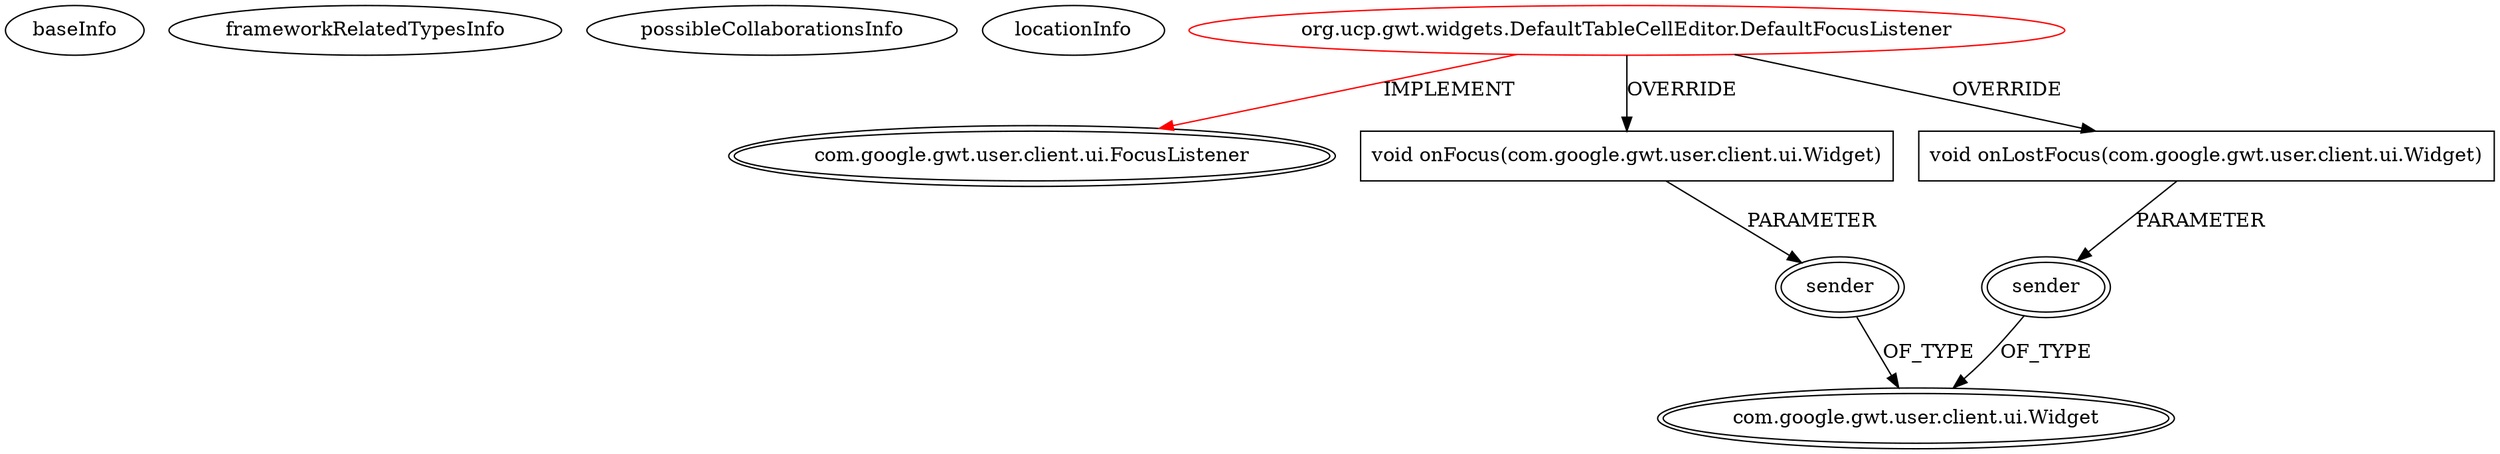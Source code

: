 digraph {
baseInfo[graphId=2978,category="extension_graph",isAnonymous=false,possibleRelation=false]
frameworkRelatedTypesInfo[0="com.google.gwt.user.client.ui.FocusListener"]
possibleCollaborationsInfo[]
locationInfo[projectName="hmiguellima-ugat",filePath="/hmiguellima-ugat/ugat-master/src/org/ucp/gwt/widgets/DefaultTableCellEditor.java",contextSignature="DefaultFocusListener",graphId="2978"]
0[label="org.ucp.gwt.widgets.DefaultTableCellEditor.DefaultFocusListener",vertexType="ROOT_CLIENT_CLASS_DECLARATION",isFrameworkType=false,color=red]
1[label="com.google.gwt.user.client.ui.FocusListener",vertexType="FRAMEWORK_INTERFACE_TYPE",isFrameworkType=true,peripheries=2]
2[label="void onFocus(com.google.gwt.user.client.ui.Widget)",vertexType="OVERRIDING_METHOD_DECLARATION",isFrameworkType=false,shape=box]
3[label="sender",vertexType="PARAMETER_DECLARATION",isFrameworkType=true,peripheries=2]
4[label="com.google.gwt.user.client.ui.Widget",vertexType="FRAMEWORK_CLASS_TYPE",isFrameworkType=true,peripheries=2]
5[label="void onLostFocus(com.google.gwt.user.client.ui.Widget)",vertexType="OVERRIDING_METHOD_DECLARATION",isFrameworkType=false,shape=box]
6[label="sender",vertexType="PARAMETER_DECLARATION",isFrameworkType=true,peripheries=2]
0->1[label="IMPLEMENT",color=red]
0->2[label="OVERRIDE"]
3->4[label="OF_TYPE"]
2->3[label="PARAMETER"]
0->5[label="OVERRIDE"]
6->4[label="OF_TYPE"]
5->6[label="PARAMETER"]
}
